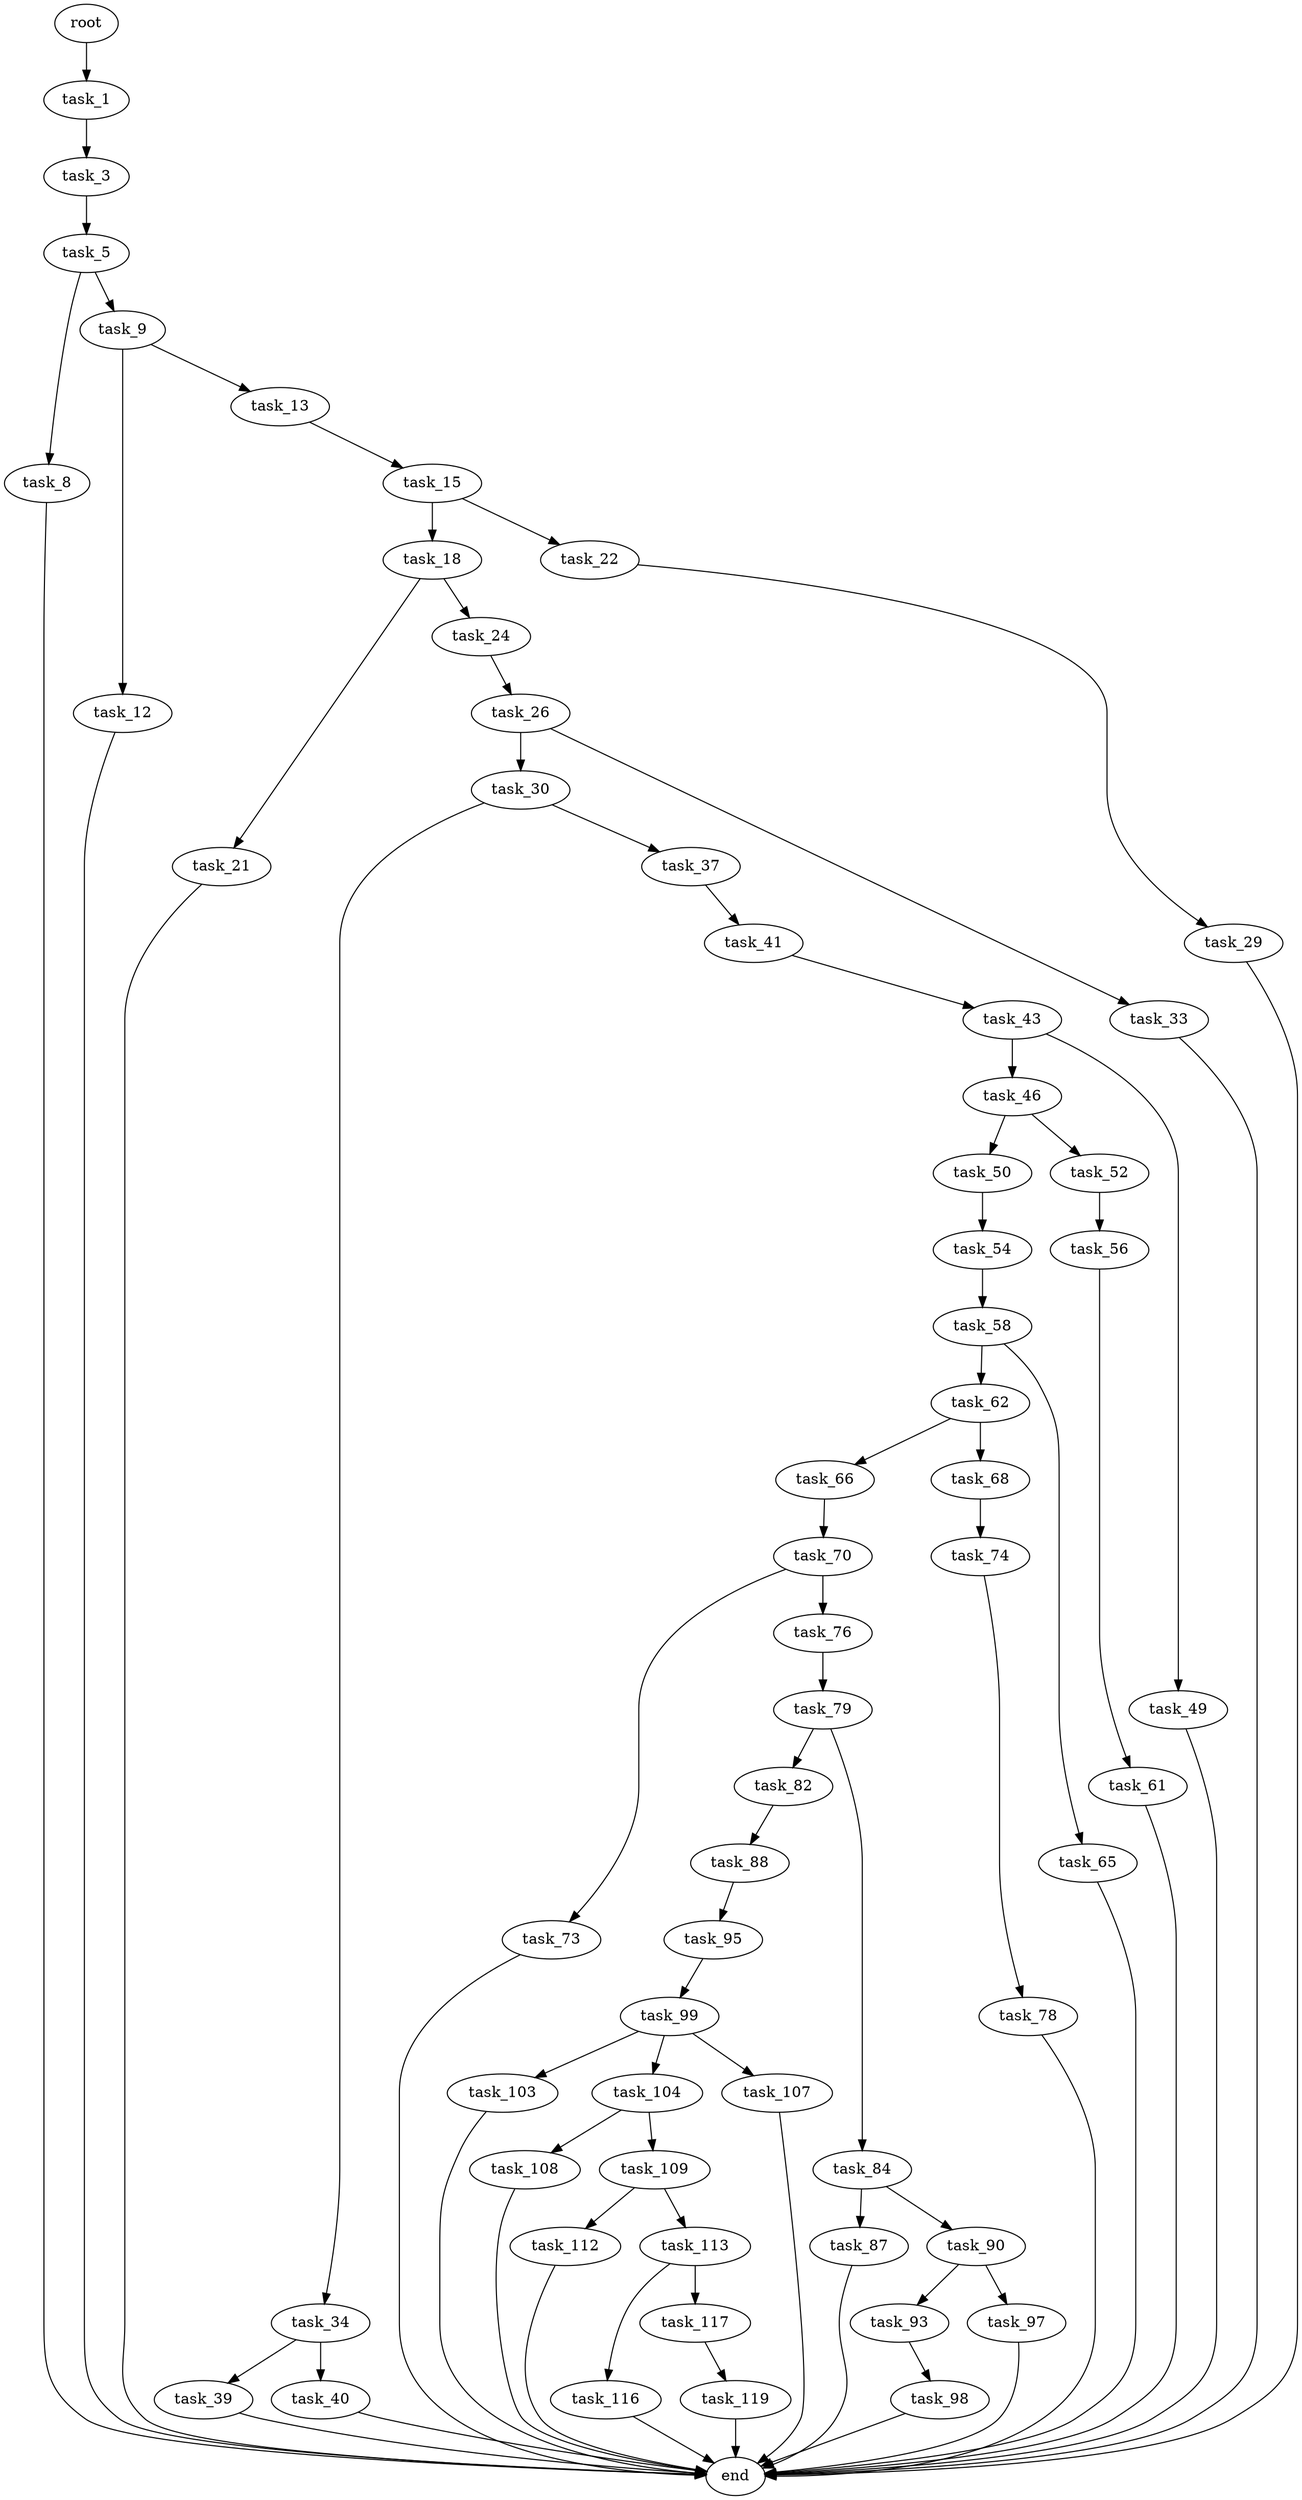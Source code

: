 digraph G {
  root [size="0.000000"];
  task_1 [size="15163019252.000000"];
  task_3 [size="53364822531.000000"];
  task_5 [size="38045991878.000000"];
  task_8 [size="49780198483.000000"];
  task_9 [size="19682788551.000000"];
  task_12 [size="782757789696.000000"];
  task_13 [size="411370210380.000000"];
  task_15 [size="68719476736.000000"];
  task_18 [size="252161385692.000000"];
  task_21 [size="8785375748.000000"];
  task_22 [size="197247750111.000000"];
  task_24 [size="8851485569.000000"];
  task_26 [size="249326595415.000000"];
  task_29 [size="231928233984.000000"];
  task_30 [size="28991029248.000000"];
  task_33 [size="566933929551.000000"];
  task_34 [size="28991029248.000000"];
  task_37 [size="28991029248.000000"];
  task_39 [size="775825830435.000000"];
  task_40 [size="47207544575.000000"];
  task_41 [size="549755813888.000000"];
  task_43 [size="782757789696.000000"];
  task_46 [size="68719476736.000000"];
  task_49 [size="2716907226.000000"];
  task_50 [size="549755813888.000000"];
  task_52 [size="134217728000.000000"];
  task_54 [size="477218950942.000000"];
  task_56 [size="73328230073.000000"];
  task_58 [size="7020531004.000000"];
  task_61 [size="5083414616.000000"];
  task_62 [size="1073741824000.000000"];
  task_65 [size="134217728000.000000"];
  task_66 [size="28991029248.000000"];
  task_68 [size="22722216263.000000"];
  task_70 [size="23901914854.000000"];
  task_73 [size="300826684497.000000"];
  task_74 [size="234766397298.000000"];
  task_76 [size="33873746598.000000"];
  task_78 [size="127476355643.000000"];
  task_79 [size="56467781341.000000"];
  task_82 [size="16309898315.000000"];
  task_84 [size="102760174042.000000"];
  task_87 [size="8589934592.000000"];
  task_88 [size="20910192038.000000"];
  task_90 [size="7107675513.000000"];
  task_93 [size="231928233984.000000"];
  task_95 [size="14029651989.000000"];
  task_97 [size="204095672089.000000"];
  task_98 [size="381740271205.000000"];
  task_99 [size="131937376431.000000"];
  task_103 [size="384054864221.000000"];
  task_104 [size="8589934592.000000"];
  task_107 [size="22349509985.000000"];
  task_108 [size="22939996149.000000"];
  task_109 [size="25030748153.000000"];
  task_112 [size="679945451145.000000"];
  task_113 [size="8589934592.000000"];
  task_116 [size="196485756728.000000"];
  task_117 [size="519693899635.000000"];
  task_119 [size="137185614552.000000"];
  end [size="0.000000"];

  root -> task_1 [size="1.000000"];
  task_1 -> task_3 [size="411041792.000000"];
  task_3 -> task_5 [size="838860800.000000"];
  task_5 -> task_8 [size="75497472.000000"];
  task_5 -> task_9 [size="75497472.000000"];
  task_8 -> end [size="1.000000"];
  task_9 -> task_12 [size="33554432.000000"];
  task_9 -> task_13 [size="33554432.000000"];
  task_12 -> end [size="1.000000"];
  task_13 -> task_15 [size="411041792.000000"];
  task_15 -> task_18 [size="134217728.000000"];
  task_15 -> task_22 [size="134217728.000000"];
  task_18 -> task_21 [size="301989888.000000"];
  task_18 -> task_24 [size="301989888.000000"];
  task_21 -> end [size="1.000000"];
  task_22 -> task_29 [size="411041792.000000"];
  task_24 -> task_26 [size="411041792.000000"];
  task_26 -> task_30 [size="838860800.000000"];
  task_26 -> task_33 [size="838860800.000000"];
  task_29 -> end [size="1.000000"];
  task_30 -> task_34 [size="75497472.000000"];
  task_30 -> task_37 [size="75497472.000000"];
  task_33 -> end [size="1.000000"];
  task_34 -> task_39 [size="75497472.000000"];
  task_34 -> task_40 [size="75497472.000000"];
  task_37 -> task_41 [size="75497472.000000"];
  task_39 -> end [size="1.000000"];
  task_40 -> end [size="1.000000"];
  task_41 -> task_43 [size="536870912.000000"];
  task_43 -> task_46 [size="679477248.000000"];
  task_43 -> task_49 [size="679477248.000000"];
  task_46 -> task_50 [size="134217728.000000"];
  task_46 -> task_52 [size="134217728.000000"];
  task_49 -> end [size="1.000000"];
  task_50 -> task_54 [size="536870912.000000"];
  task_52 -> task_56 [size="209715200.000000"];
  task_54 -> task_58 [size="301989888.000000"];
  task_56 -> task_61 [size="134217728.000000"];
  task_58 -> task_62 [size="209715200.000000"];
  task_58 -> task_65 [size="209715200.000000"];
  task_61 -> end [size="1.000000"];
  task_62 -> task_66 [size="838860800.000000"];
  task_62 -> task_68 [size="838860800.000000"];
  task_65 -> end [size="1.000000"];
  task_66 -> task_70 [size="75497472.000000"];
  task_68 -> task_74 [size="536870912.000000"];
  task_70 -> task_73 [size="679477248.000000"];
  task_70 -> task_76 [size="679477248.000000"];
  task_73 -> end [size="1.000000"];
  task_74 -> task_78 [size="536870912.000000"];
  task_76 -> task_79 [size="679477248.000000"];
  task_78 -> end [size="1.000000"];
  task_79 -> task_82 [size="75497472.000000"];
  task_79 -> task_84 [size="75497472.000000"];
  task_82 -> task_88 [size="536870912.000000"];
  task_84 -> task_87 [size="411041792.000000"];
  task_84 -> task_90 [size="411041792.000000"];
  task_87 -> end [size="1.000000"];
  task_88 -> task_95 [size="411041792.000000"];
  task_90 -> task_93 [size="679477248.000000"];
  task_90 -> task_97 [size="679477248.000000"];
  task_93 -> task_98 [size="301989888.000000"];
  task_95 -> task_99 [size="536870912.000000"];
  task_97 -> end [size="1.000000"];
  task_98 -> end [size="1.000000"];
  task_99 -> task_103 [size="134217728.000000"];
  task_99 -> task_104 [size="134217728.000000"];
  task_99 -> task_107 [size="134217728.000000"];
  task_103 -> end [size="1.000000"];
  task_104 -> task_108 [size="33554432.000000"];
  task_104 -> task_109 [size="33554432.000000"];
  task_107 -> end [size="1.000000"];
  task_108 -> end [size="1.000000"];
  task_109 -> task_112 [size="536870912.000000"];
  task_109 -> task_113 [size="536870912.000000"];
  task_112 -> end [size="1.000000"];
  task_113 -> task_116 [size="33554432.000000"];
  task_113 -> task_117 [size="33554432.000000"];
  task_116 -> end [size="1.000000"];
  task_117 -> task_119 [size="838860800.000000"];
  task_119 -> end [size="1.000000"];
}
